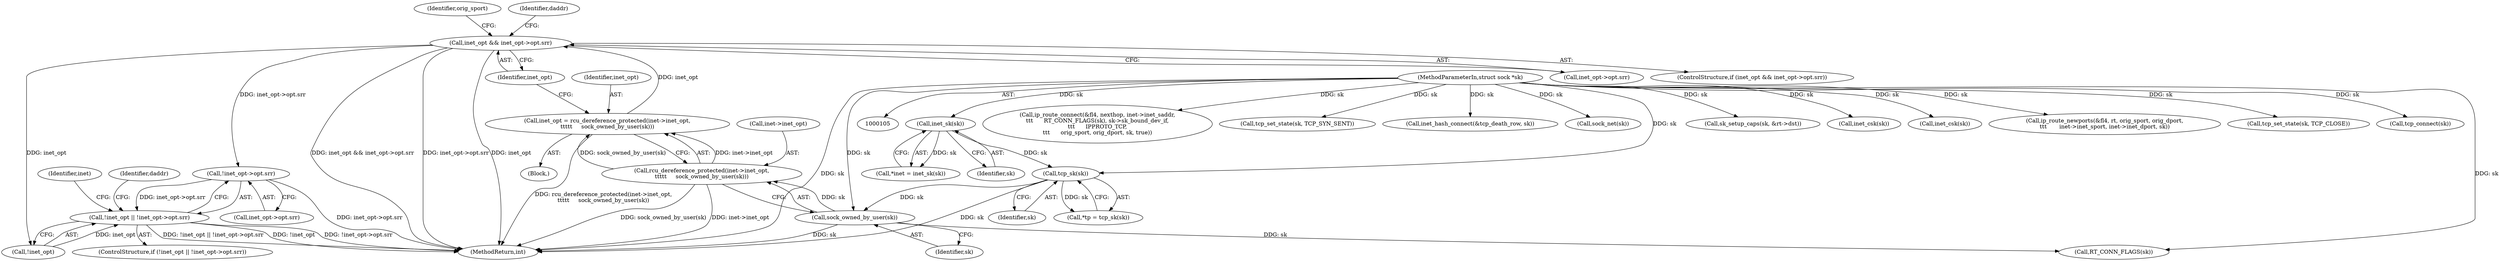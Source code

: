 digraph "0_linux_f6d8bd051c391c1c0458a30b2a7abcd939329259_29@pointer" {
"1000256" [label="(Call,!inet_opt->opt.srr)"];
"1000169" [label="(Call,inet_opt && inet_opt->opt.srr)"];
"1000160" [label="(Call,inet_opt = rcu_dereference_protected(inet->inet_opt,\n\t\t\t\t\t     sock_owned_by_user(sk)))"];
"1000162" [label="(Call,rcu_dereference_protected(inet->inet_opt,\n\t\t\t\t\t     sock_owned_by_user(sk)))"];
"1000166" [label="(Call,sock_owned_by_user(sk))"];
"1000124" [label="(Call,tcp_sk(sk))"];
"1000119" [label="(Call,inet_sk(sk))"];
"1000106" [label="(MethodParameterIn,struct sock *sk)"];
"1000253" [label="(Call,!inet_opt || !inet_opt->opt.srr)"];
"1000202" [label="(Call,ip_route_connect(&fl4, nexthop, inet->inet_saddr,\n\t\t\t      RT_CONN_FLAGS(sk), sk->sk_bound_dev_if,\n\t\t\t      IPPROTO_TCP,\n\t\t\t      orig_sport, orig_dport, sk, true))"];
"1000412" [label="(Call,tcp_set_state(sk, TCP_SYN_SENT))"];
"1000170" [label="(Identifier,inet_opt)"];
"1000166" [label="(Call,sock_owned_by_user(sk))"];
"1000523" [label="(MethodReturn,int)"];
"1000417" [label="(Call,inet_hash_connect(&tcp_death_row, sk))"];
"1000162" [label="(Call,rcu_dereference_protected(inet->inet_opt,\n\t\t\t\t\t     sock_owned_by_user(sk)))"];
"1000263" [label="(Identifier,daddr)"];
"1000169" [label="(Call,inet_opt && inet_opt->opt.srr)"];
"1000163" [label="(Call,inet->inet_opt)"];
"1000270" [label="(Identifier,inet)"];
"1000106" [label="(MethodParameterIn,struct sock *sk)"];
"1000119" [label="(Call,inet_sk(sk))"];
"1000252" [label="(ControlStructure,if (!inet_opt || !inet_opt->opt.srr))"];
"1000124" [label="(Call,tcp_sk(sk))"];
"1000233" [label="(Call,sock_net(sk))"];
"1000122" [label="(Call,*tp = tcp_sk(sk))"];
"1000256" [label="(Call,!inet_opt->opt.srr)"];
"1000109" [label="(Block,)"];
"1000160" [label="(Call,inet_opt = rcu_dereference_protected(inet->inet_opt,\n\t\t\t\t\t     sock_owned_by_user(sk)))"];
"1000191" [label="(Identifier,orig_sport)"];
"1000257" [label="(Call,inet_opt->opt.srr)"];
"1000254" [label="(Call,!inet_opt)"];
"1000161" [label="(Identifier,inet_opt)"];
"1000120" [label="(Identifier,sk)"];
"1000253" [label="(Call,!inet_opt || !inet_opt->opt.srr)"];
"1000456" [label="(Call,sk_setup_caps(sk, &rt->dst))"];
"1000117" [label="(Call,*inet = inet_sk(sk))"];
"1000389" [label="(Call,inet_csk(sk))"];
"1000397" [label="(Call,inet_csk(sk))"];
"1000426" [label="(Call,ip_route_newports(&fl4, rt, orig_sport, orig_dport,\n\t\t\t       inet->inet_sport, inet->inet_dport, sk))"];
"1000506" [label="(Call,tcp_set_state(sk, TCP_CLOSE))"];
"1000167" [label="(Identifier,sk)"];
"1000125" [label="(Identifier,sk)"];
"1000171" [label="(Call,inet_opt->opt.srr)"];
"1000168" [label="(ControlStructure,if (inet_opt && inet_opt->opt.srr))"];
"1000209" [label="(Call,RT_CONN_FLAGS(sk))"];
"1000495" [label="(Call,tcp_connect(sk))"];
"1000179" [label="(Identifier,daddr)"];
"1000256" -> "1000253"  [label="AST: "];
"1000256" -> "1000257"  [label="CFG: "];
"1000257" -> "1000256"  [label="AST: "];
"1000253" -> "1000256"  [label="CFG: "];
"1000256" -> "1000523"  [label="DDG: inet_opt->opt.srr"];
"1000256" -> "1000253"  [label="DDG: inet_opt->opt.srr"];
"1000169" -> "1000256"  [label="DDG: inet_opt->opt.srr"];
"1000169" -> "1000168"  [label="AST: "];
"1000169" -> "1000170"  [label="CFG: "];
"1000169" -> "1000171"  [label="CFG: "];
"1000170" -> "1000169"  [label="AST: "];
"1000171" -> "1000169"  [label="AST: "];
"1000179" -> "1000169"  [label="CFG: "];
"1000191" -> "1000169"  [label="CFG: "];
"1000169" -> "1000523"  [label="DDG: inet_opt && inet_opt->opt.srr"];
"1000169" -> "1000523"  [label="DDG: inet_opt->opt.srr"];
"1000169" -> "1000523"  [label="DDG: inet_opt"];
"1000160" -> "1000169"  [label="DDG: inet_opt"];
"1000169" -> "1000254"  [label="DDG: inet_opt"];
"1000160" -> "1000109"  [label="AST: "];
"1000160" -> "1000162"  [label="CFG: "];
"1000161" -> "1000160"  [label="AST: "];
"1000162" -> "1000160"  [label="AST: "];
"1000170" -> "1000160"  [label="CFG: "];
"1000160" -> "1000523"  [label="DDG: rcu_dereference_protected(inet->inet_opt,\n\t\t\t\t\t     sock_owned_by_user(sk))"];
"1000162" -> "1000160"  [label="DDG: inet->inet_opt"];
"1000162" -> "1000160"  [label="DDG: sock_owned_by_user(sk)"];
"1000162" -> "1000166"  [label="CFG: "];
"1000163" -> "1000162"  [label="AST: "];
"1000166" -> "1000162"  [label="AST: "];
"1000162" -> "1000523"  [label="DDG: sock_owned_by_user(sk)"];
"1000162" -> "1000523"  [label="DDG: inet->inet_opt"];
"1000166" -> "1000162"  [label="DDG: sk"];
"1000166" -> "1000167"  [label="CFG: "];
"1000167" -> "1000166"  [label="AST: "];
"1000166" -> "1000523"  [label="DDG: sk"];
"1000124" -> "1000166"  [label="DDG: sk"];
"1000106" -> "1000166"  [label="DDG: sk"];
"1000166" -> "1000209"  [label="DDG: sk"];
"1000124" -> "1000122"  [label="AST: "];
"1000124" -> "1000125"  [label="CFG: "];
"1000125" -> "1000124"  [label="AST: "];
"1000122" -> "1000124"  [label="CFG: "];
"1000124" -> "1000523"  [label="DDG: sk"];
"1000124" -> "1000122"  [label="DDG: sk"];
"1000119" -> "1000124"  [label="DDG: sk"];
"1000106" -> "1000124"  [label="DDG: sk"];
"1000119" -> "1000117"  [label="AST: "];
"1000119" -> "1000120"  [label="CFG: "];
"1000120" -> "1000119"  [label="AST: "];
"1000117" -> "1000119"  [label="CFG: "];
"1000119" -> "1000117"  [label="DDG: sk"];
"1000106" -> "1000119"  [label="DDG: sk"];
"1000106" -> "1000105"  [label="AST: "];
"1000106" -> "1000523"  [label="DDG: sk"];
"1000106" -> "1000209"  [label="DDG: sk"];
"1000106" -> "1000202"  [label="DDG: sk"];
"1000106" -> "1000233"  [label="DDG: sk"];
"1000106" -> "1000389"  [label="DDG: sk"];
"1000106" -> "1000397"  [label="DDG: sk"];
"1000106" -> "1000412"  [label="DDG: sk"];
"1000106" -> "1000417"  [label="DDG: sk"];
"1000106" -> "1000426"  [label="DDG: sk"];
"1000106" -> "1000456"  [label="DDG: sk"];
"1000106" -> "1000495"  [label="DDG: sk"];
"1000106" -> "1000506"  [label="DDG: sk"];
"1000253" -> "1000252"  [label="AST: "];
"1000253" -> "1000254"  [label="CFG: "];
"1000254" -> "1000253"  [label="AST: "];
"1000263" -> "1000253"  [label="CFG: "];
"1000270" -> "1000253"  [label="CFG: "];
"1000253" -> "1000523"  [label="DDG: !inet_opt || !inet_opt->opt.srr"];
"1000253" -> "1000523"  [label="DDG: !inet_opt"];
"1000253" -> "1000523"  [label="DDG: !inet_opt->opt.srr"];
"1000254" -> "1000253"  [label="DDG: inet_opt"];
}

